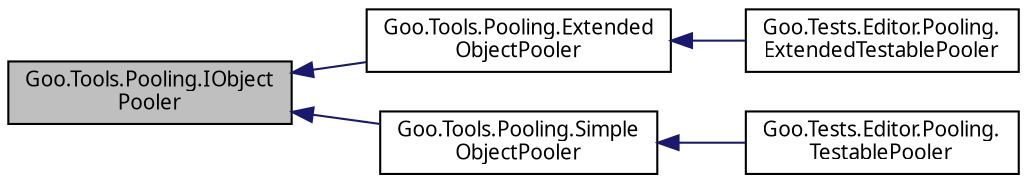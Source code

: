digraph "Goo.Tools.Pooling.IObjectPooler"
{
 // LATEX_PDF_SIZE
  edge [fontname="Calibrii",fontsize="10",labelfontname="Calibrii",labelfontsize="10"];
  node [fontname="Calibrii",fontsize="10",shape=record];
  rankdir="LR";
  Node1 [label="Goo.Tools.Pooling.IObject\lPooler",height=0.2,width=0.4,color="black", fillcolor="grey75", style="filled", fontcolor="black",tooltip=" "];
  Node1 -> Node2 [dir="back",color="midnightblue",fontsize="10",style="solid",fontname="Calibrii"];
  Node2 [label="Goo.Tools.Pooling.Extended\lObjectPooler",height=0.2,width=0.4,color="black", fillcolor="white", style="filled",URL="$dd/d03/classGoo_1_1Tools_1_1Pooling_1_1ExtendedObjectPooler.html",tooltip="Component-based object pooler running on IPooled interface."];
  Node2 -> Node3 [dir="back",color="midnightblue",fontsize="10",style="solid",fontname="Calibrii"];
  Node3 [label="Goo.Tests.Editor.Pooling.\lExtendedTestablePooler",height=0.2,width=0.4,color="black", fillcolor="white", style="filled",URL="$dd/d6a/classGoo_1_1Tests_1_1Editor_1_1Pooling_1_1ExtendedTestablePooler.html",tooltip=" "];
  Node1 -> Node4 [dir="back",color="midnightblue",fontsize="10",style="solid",fontname="Calibrii"];
  Node4 [label="Goo.Tools.Pooling.Simple\lObjectPooler",height=0.2,width=0.4,color="black", fillcolor="white", style="filled",URL="$df/d2f/classGoo_1_1Tools_1_1Pooling_1_1SimpleObjectPooler.html",tooltip="Component-based object pooler running on GameObjects class."];
  Node4 -> Node5 [dir="back",color="midnightblue",fontsize="10",style="solid",fontname="Calibrii"];
  Node5 [label="Goo.Tests.Editor.Pooling.\lTestablePooler",height=0.2,width=0.4,color="black", fillcolor="white", style="filled",URL="$d7/dd3/classGoo_1_1Tests_1_1Editor_1_1Pooling_1_1TestablePooler.html",tooltip=" "];
}
